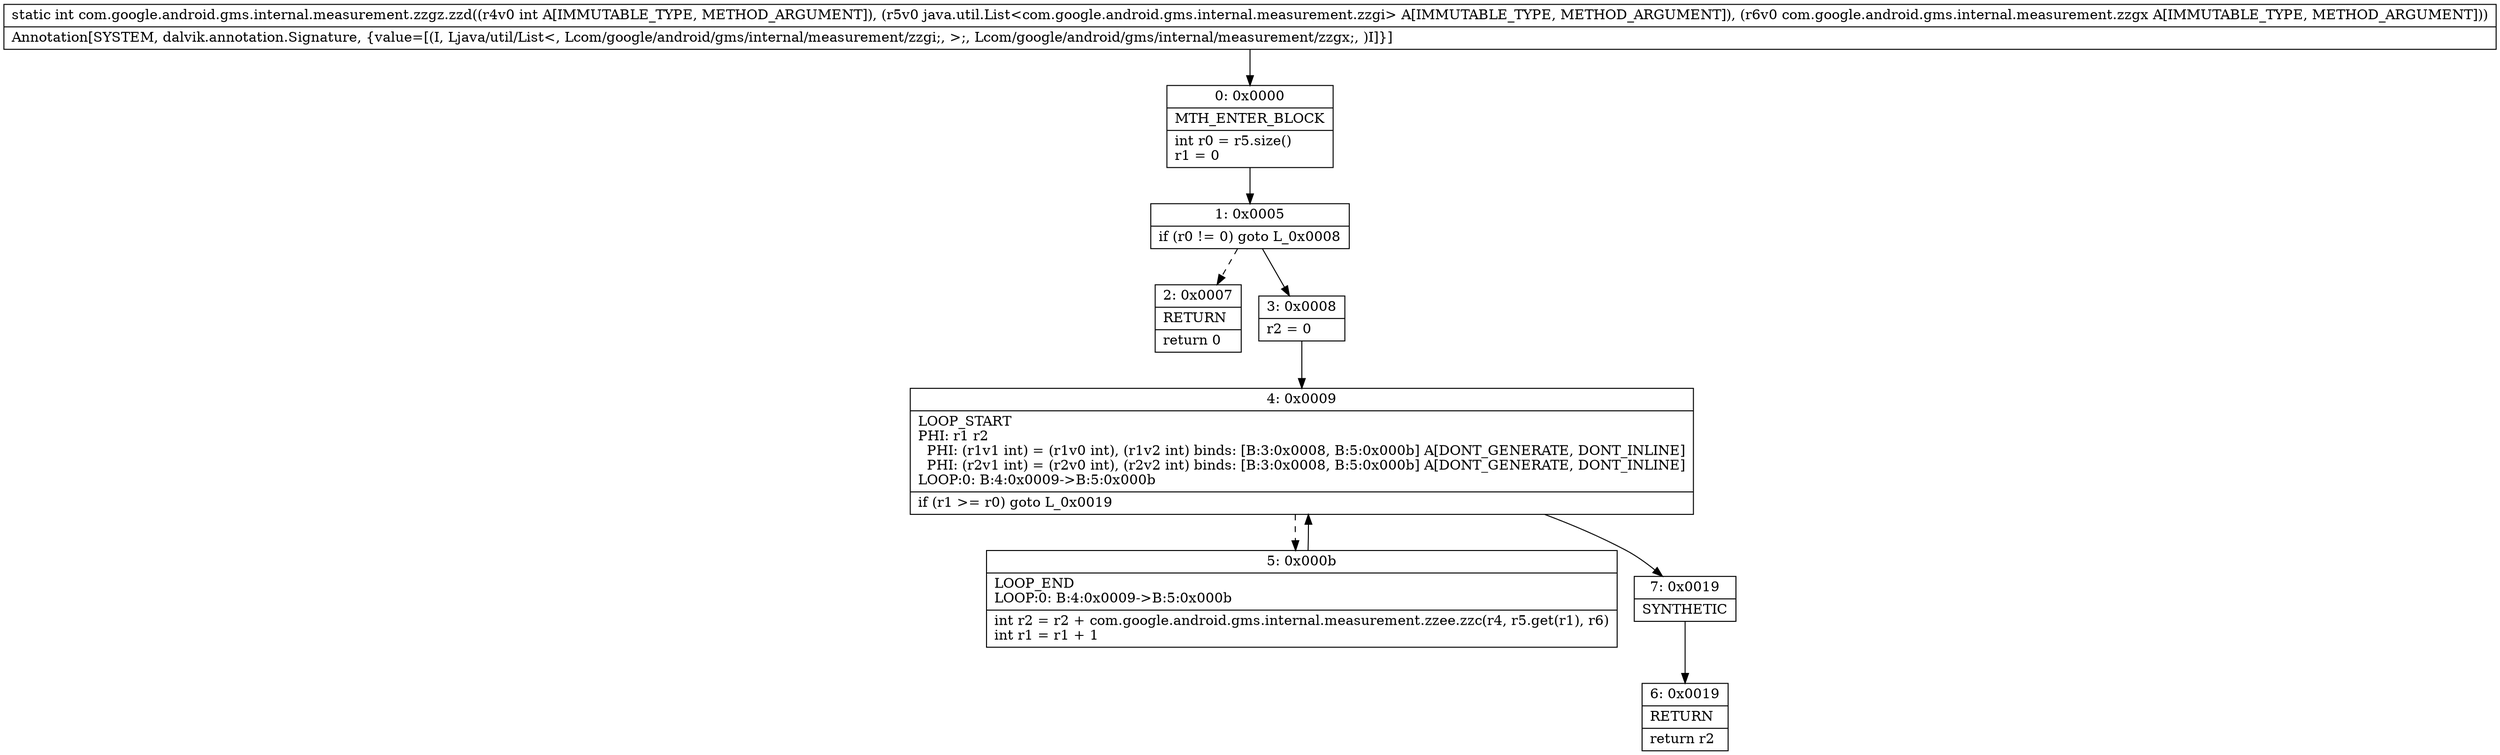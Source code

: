 digraph "CFG forcom.google.android.gms.internal.measurement.zzgz.zzd(ILjava\/util\/List;Lcom\/google\/android\/gms\/internal\/measurement\/zzgx;)I" {
Node_0 [shape=record,label="{0\:\ 0x0000|MTH_ENTER_BLOCK\l|int r0 = r5.size()\lr1 = 0\l}"];
Node_1 [shape=record,label="{1\:\ 0x0005|if (r0 != 0) goto L_0x0008\l}"];
Node_2 [shape=record,label="{2\:\ 0x0007|RETURN\l|return 0\l}"];
Node_3 [shape=record,label="{3\:\ 0x0008|r2 = 0\l}"];
Node_4 [shape=record,label="{4\:\ 0x0009|LOOP_START\lPHI: r1 r2 \l  PHI: (r1v1 int) = (r1v0 int), (r1v2 int) binds: [B:3:0x0008, B:5:0x000b] A[DONT_GENERATE, DONT_INLINE]\l  PHI: (r2v1 int) = (r2v0 int), (r2v2 int) binds: [B:3:0x0008, B:5:0x000b] A[DONT_GENERATE, DONT_INLINE]\lLOOP:0: B:4:0x0009\-\>B:5:0x000b\l|if (r1 \>= r0) goto L_0x0019\l}"];
Node_5 [shape=record,label="{5\:\ 0x000b|LOOP_END\lLOOP:0: B:4:0x0009\-\>B:5:0x000b\l|int r2 = r2 + com.google.android.gms.internal.measurement.zzee.zzc(r4, r5.get(r1), r6)\lint r1 = r1 + 1\l}"];
Node_6 [shape=record,label="{6\:\ 0x0019|RETURN\l|return r2\l}"];
Node_7 [shape=record,label="{7\:\ 0x0019|SYNTHETIC\l}"];
MethodNode[shape=record,label="{static int com.google.android.gms.internal.measurement.zzgz.zzd((r4v0 int A[IMMUTABLE_TYPE, METHOD_ARGUMENT]), (r5v0 java.util.List\<com.google.android.gms.internal.measurement.zzgi\> A[IMMUTABLE_TYPE, METHOD_ARGUMENT]), (r6v0 com.google.android.gms.internal.measurement.zzgx A[IMMUTABLE_TYPE, METHOD_ARGUMENT]))  | Annotation[SYSTEM, dalvik.annotation.Signature, \{value=[(I, Ljava\/util\/List\<, Lcom\/google\/android\/gms\/internal\/measurement\/zzgi;, \>;, Lcom\/google\/android\/gms\/internal\/measurement\/zzgx;, )I]\}]\l}"];
MethodNode -> Node_0;
Node_0 -> Node_1;
Node_1 -> Node_2[style=dashed];
Node_1 -> Node_3;
Node_3 -> Node_4;
Node_4 -> Node_5[style=dashed];
Node_4 -> Node_7;
Node_5 -> Node_4;
Node_7 -> Node_6;
}

